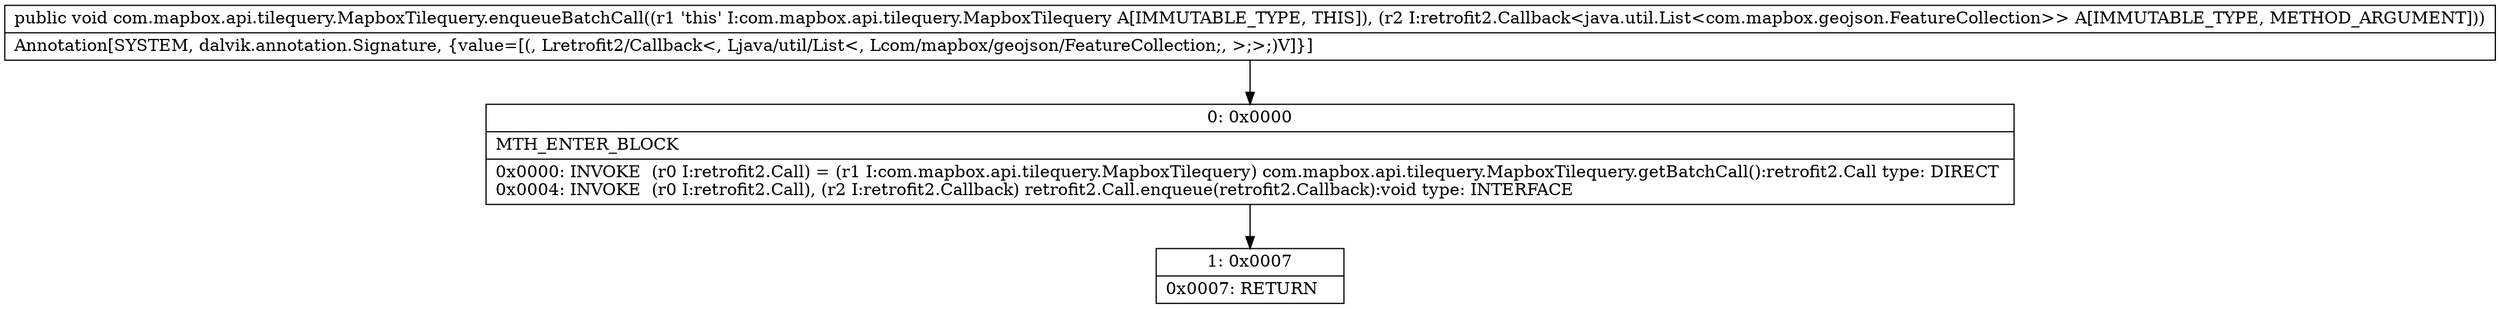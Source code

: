 digraph "CFG forcom.mapbox.api.tilequery.MapboxTilequery.enqueueBatchCall(Lretrofit2\/Callback;)V" {
Node_0 [shape=record,label="{0\:\ 0x0000|MTH_ENTER_BLOCK\l|0x0000: INVOKE  (r0 I:retrofit2.Call) = (r1 I:com.mapbox.api.tilequery.MapboxTilequery) com.mapbox.api.tilequery.MapboxTilequery.getBatchCall():retrofit2.Call type: DIRECT \l0x0004: INVOKE  (r0 I:retrofit2.Call), (r2 I:retrofit2.Callback) retrofit2.Call.enqueue(retrofit2.Callback):void type: INTERFACE \l}"];
Node_1 [shape=record,label="{1\:\ 0x0007|0x0007: RETURN   \l}"];
MethodNode[shape=record,label="{public void com.mapbox.api.tilequery.MapboxTilequery.enqueueBatchCall((r1 'this' I:com.mapbox.api.tilequery.MapboxTilequery A[IMMUTABLE_TYPE, THIS]), (r2 I:retrofit2.Callback\<java.util.List\<com.mapbox.geojson.FeatureCollection\>\> A[IMMUTABLE_TYPE, METHOD_ARGUMENT]))  | Annotation[SYSTEM, dalvik.annotation.Signature, \{value=[(, Lretrofit2\/Callback\<, Ljava\/util\/List\<, Lcom\/mapbox\/geojson\/FeatureCollection;, \>;\>;)V]\}]\l}"];
MethodNode -> Node_0;
Node_0 -> Node_1;
}

